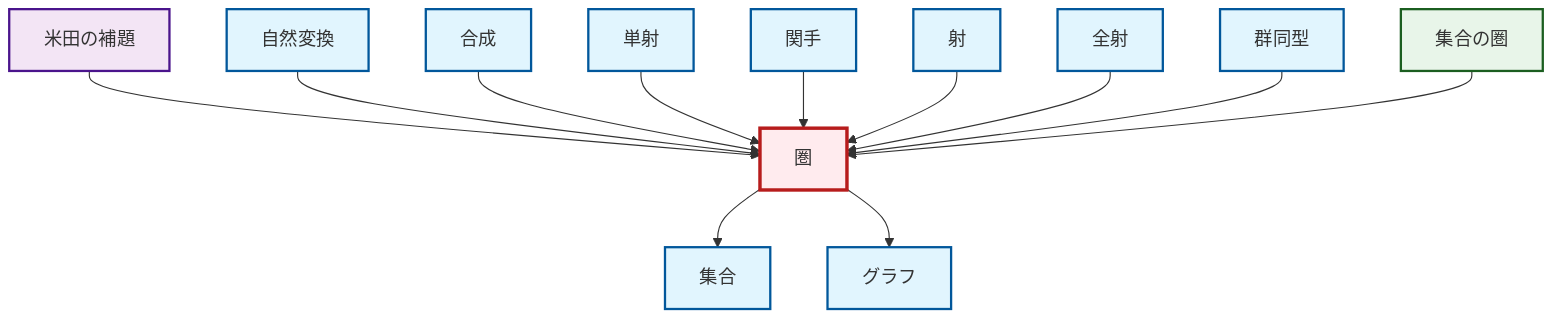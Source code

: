 graph TD
    classDef definition fill:#e1f5fe,stroke:#01579b,stroke-width:2px
    classDef theorem fill:#f3e5f5,stroke:#4a148c,stroke-width:2px
    classDef axiom fill:#fff3e0,stroke:#e65100,stroke-width:2px
    classDef example fill:#e8f5e9,stroke:#1b5e20,stroke-width:2px
    classDef current fill:#ffebee,stroke:#b71c1c,stroke-width:3px
    def-morphism["射"]:::definition
    def-natural-transformation["自然変換"]:::definition
    def-functor["関手"]:::definition
    def-graph["グラフ"]:::definition
    def-set["集合"]:::definition
    def-isomorphism["群同型"]:::definition
    def-category["圏"]:::definition
    thm-yoneda["米田の補題"]:::theorem
    def-epimorphism["全射"]:::definition
    def-monomorphism["単射"]:::definition
    def-composition["合成"]:::definition
    ex-set-category["集合の圏"]:::example
    thm-yoneda --> def-category
    def-natural-transformation --> def-category
    def-category --> def-set
    def-category --> def-graph
    def-composition --> def-category
    def-monomorphism --> def-category
    def-functor --> def-category
    def-morphism --> def-category
    def-epimorphism --> def-category
    def-isomorphism --> def-category
    ex-set-category --> def-category
    class def-category current